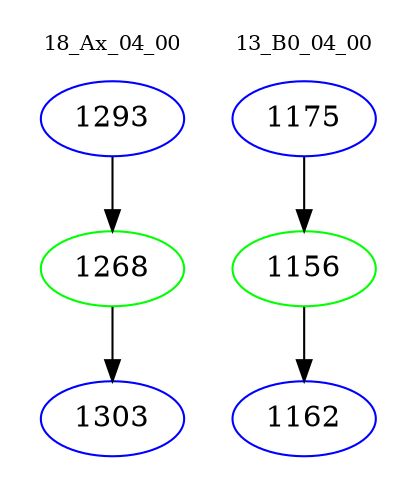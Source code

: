 digraph{
subgraph cluster_0 {
color = white
label = "18_Ax_04_00";
fontsize=10;
T0_1293 [label="1293", color="blue"]
T0_1293 -> T0_1268 [color="black"]
T0_1268 [label="1268", color="green"]
T0_1268 -> T0_1303 [color="black"]
T0_1303 [label="1303", color="blue"]
}
subgraph cluster_1 {
color = white
label = "13_B0_04_00";
fontsize=10;
T1_1175 [label="1175", color="blue"]
T1_1175 -> T1_1156 [color="black"]
T1_1156 [label="1156", color="green"]
T1_1156 -> T1_1162 [color="black"]
T1_1162 [label="1162", color="blue"]
}
}
